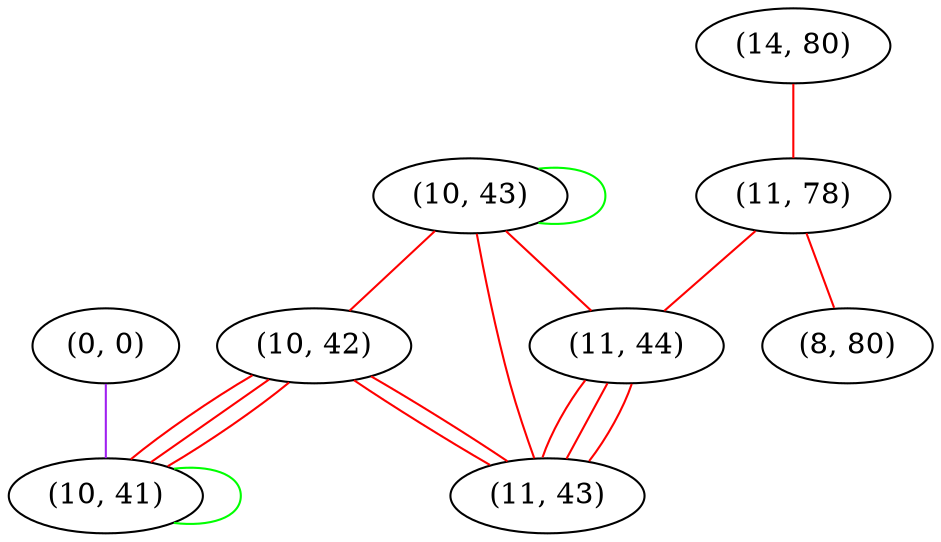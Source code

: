 graph "" {
"(0, 0)";
"(10, 43)";
"(14, 80)";
"(10, 42)";
"(11, 78)";
"(8, 80)";
"(11, 44)";
"(10, 41)";
"(11, 43)";
"(0, 0)" -- "(10, 41)"  [color=purple, key=0, weight=4];
"(10, 43)" -- "(10, 43)"  [color=green, key=0, weight=2];
"(10, 43)" -- "(11, 44)"  [color=red, key=0, weight=1];
"(10, 43)" -- "(11, 43)"  [color=red, key=0, weight=1];
"(10, 43)" -- "(10, 42)"  [color=red, key=0, weight=1];
"(14, 80)" -- "(11, 78)"  [color=red, key=0, weight=1];
"(10, 42)" -- "(11, 43)"  [color=red, key=0, weight=1];
"(10, 42)" -- "(11, 43)"  [color=red, key=1, weight=1];
"(10, 42)" -- "(10, 41)"  [color=red, key=0, weight=1];
"(10, 42)" -- "(10, 41)"  [color=red, key=1, weight=1];
"(10, 42)" -- "(10, 41)"  [color=red, key=2, weight=1];
"(11, 78)" -- "(8, 80)"  [color=red, key=0, weight=1];
"(11, 78)" -- "(11, 44)"  [color=red, key=0, weight=1];
"(11, 44)" -- "(11, 43)"  [color=red, key=0, weight=1];
"(11, 44)" -- "(11, 43)"  [color=red, key=1, weight=1];
"(11, 44)" -- "(11, 43)"  [color=red, key=2, weight=1];
"(10, 41)" -- "(10, 41)"  [color=green, key=0, weight=2];
}
